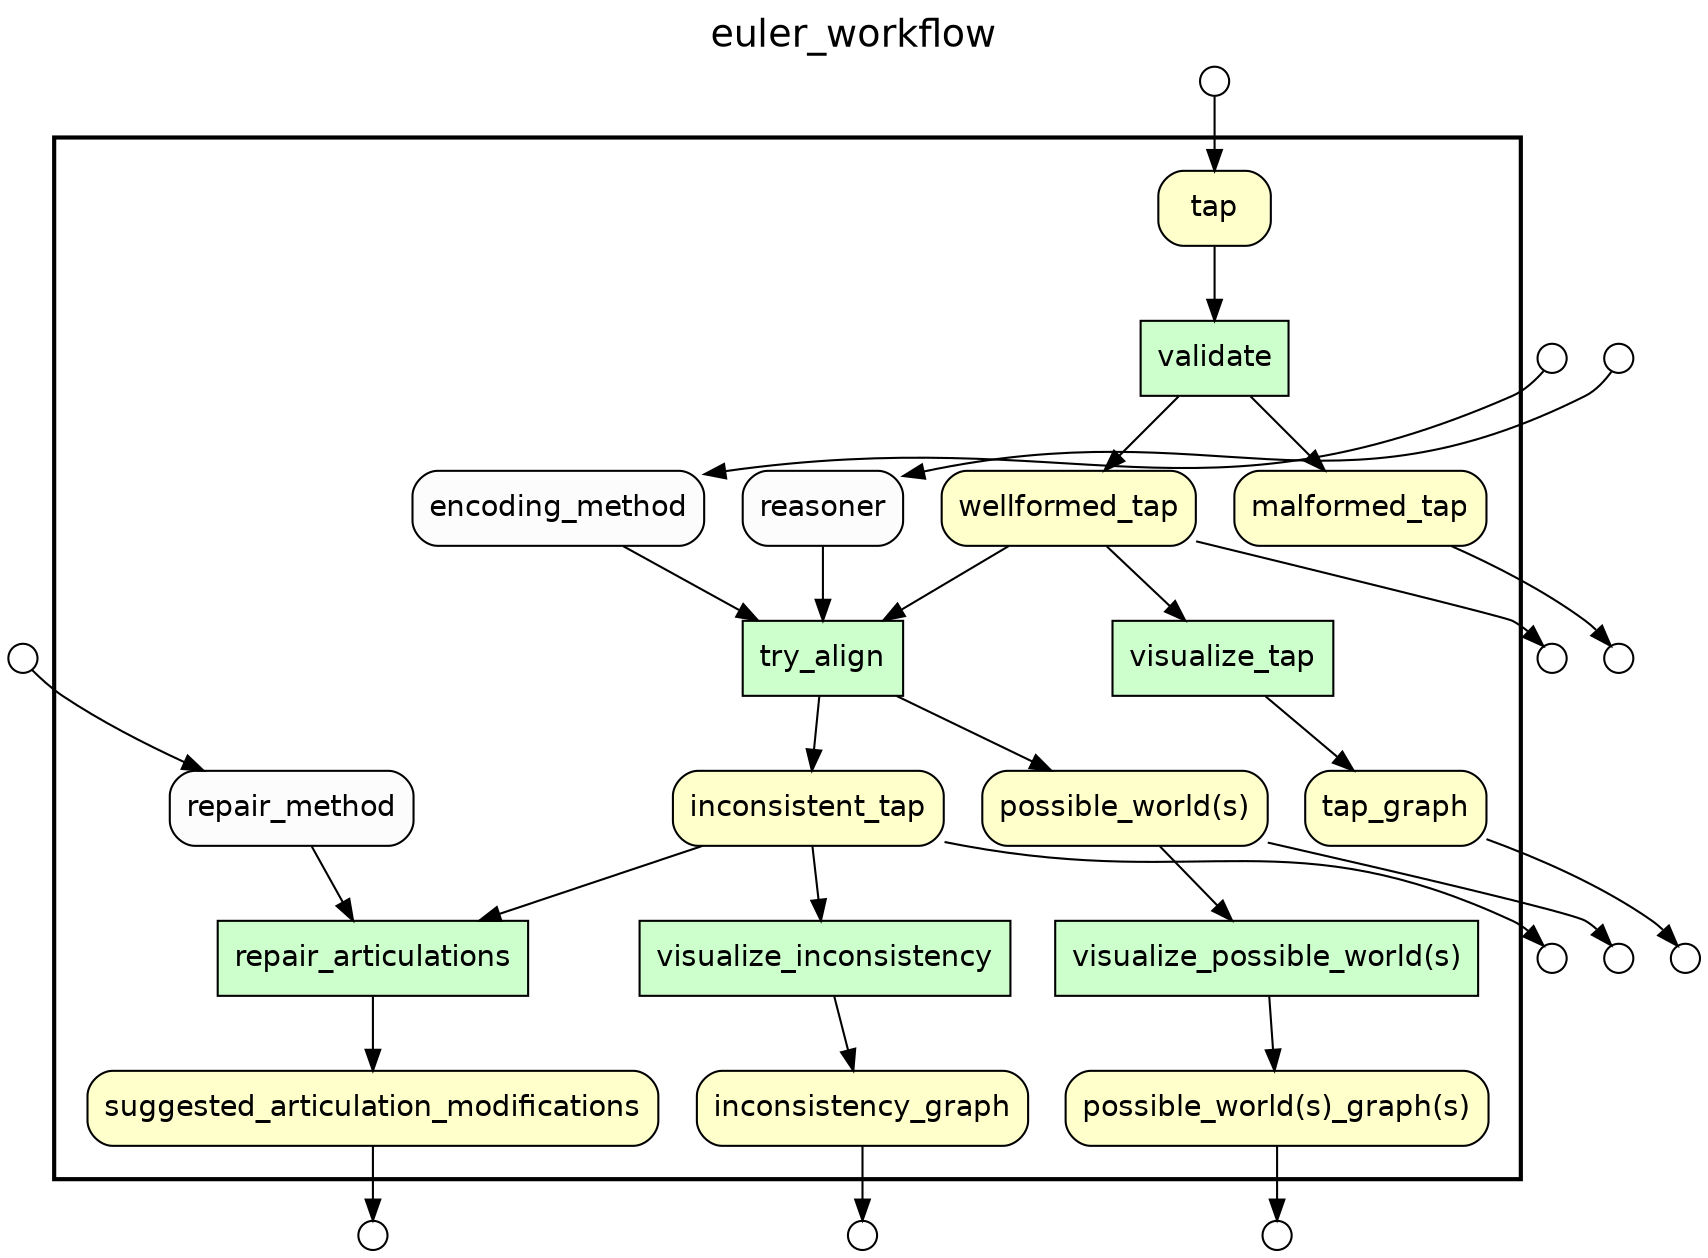 
/* Start of top-level graph */
digraph Workflow {
rankdir=TB

/* Title for graph */
fontname=Helvetica; fontsize=18; labelloc=t
label=euler_workflow

/* Start of double cluster for drawing box around nodes in workflow */
subgraph cluster_workflow_box_outer { label=""; color=black; penwidth=2
subgraph cluster_workflow_box_inner { label=""; penwidth=0

/* Style for nodes representing atomic programs in workflow */
node[shape=box style=filled fillcolor="#CCFFCC" peripheries=1 fontname=Helvetica]

/* Nodes representing atomic programs in workflow */
validate
try_align
"visualize_possible_world(s)"
repair_articulations
visualize_inconsistency
visualize_tap

/* Style for nodes representing non-parameter data channels in workflow */
node[shape=box style="rounded,filled" fillcolor="#FFFFCC" peripheries=1 fontname=Helvetica]

/* Nodes for non-parameter data channels in workflow */
wellformed_tap
malformed_tap
tap_graph
"possible_world(s)"
inconsistent_tap
"possible_world(s)_graph(s)"
inconsistency_graph
suggested_articulation_modifications
tap

/* Style for nodes representing parameter channels in workflow */
node[shape=box style="rounded,filled" fillcolor="#FCFCFC" peripheries=1 fontname=Helvetica]

/* Nodes representing parameter channels in workflow */
encoding_method
reasoner
repair_method

/* Edges representing connections between programs and channels */
validate -> wellformed_tap
validate -> malformed_tap
tap -> validate
try_align -> "possible_world(s)"
try_align -> inconsistent_tap
wellformed_tap -> try_align
encoding_method -> try_align
reasoner -> try_align
"visualize_possible_world(s)" -> "possible_world(s)_graph(s)"
"possible_world(s)" -> "visualize_possible_world(s)"
repair_articulations -> suggested_articulation_modifications
repair_method -> repair_articulations
inconsistent_tap -> repair_articulations
visualize_inconsistency -> inconsistency_graph
inconsistent_tap -> visualize_inconsistency
visualize_tap -> tap_graph
wellformed_tap -> visualize_tap

/* End of double cluster for drawing box around nodes in workflow */
}}

/* Style for nodes representing workflow input ports */
node[shape=circle style="rounded,filled" fillcolor="#FFFFFF" peripheries=1 fontname=Helvetica width=0.2]

/* Nodes representing workflow input ports */
tap_input_port [label=""]
encoding_method_input_port [label=""]
reasoner_input_port [label=""]
repair_method_input_port [label=""]

/* Style for nodes representing workflow output ports */
node[shape=circle style="rounded,filled" fillcolor="#FFFFFF" peripheries=1 fontname=Helvetica width=0.2]

/* Nodes representing workflow output ports */
wellformed_tap_output_port [label=""]
malformed_tap_output_port [label=""]
tap_graph_output_port [label=""]
"possible_world(s)_output_port" [label=""]
inconsistent_tap_output_port [label=""]
"possible_world(s)_graph(s)_output_port" [label=""]
inconsistency_graph_output_port [label=""]
suggested_articulation_modifications_output_port [label=""]

/* Edges from input ports to channels */
tap_input_port -> tap
encoding_method_input_port -> encoding_method
reasoner_input_port -> reasoner
repair_method_input_port -> repair_method

/* Edges from channels to output ports */
wellformed_tap -> wellformed_tap_output_port
malformed_tap -> malformed_tap_output_port
tap_graph -> tap_graph_output_port
"possible_world(s)" -> "possible_world(s)_output_port"
inconsistent_tap -> inconsistent_tap_output_port
"possible_world(s)_graph(s)" -> "possible_world(s)_graph(s)_output_port"
inconsistency_graph -> inconsistency_graph_output_port
suggested_articulation_modifications -> suggested_articulation_modifications_output_port

/* End of top-level graph */
}
